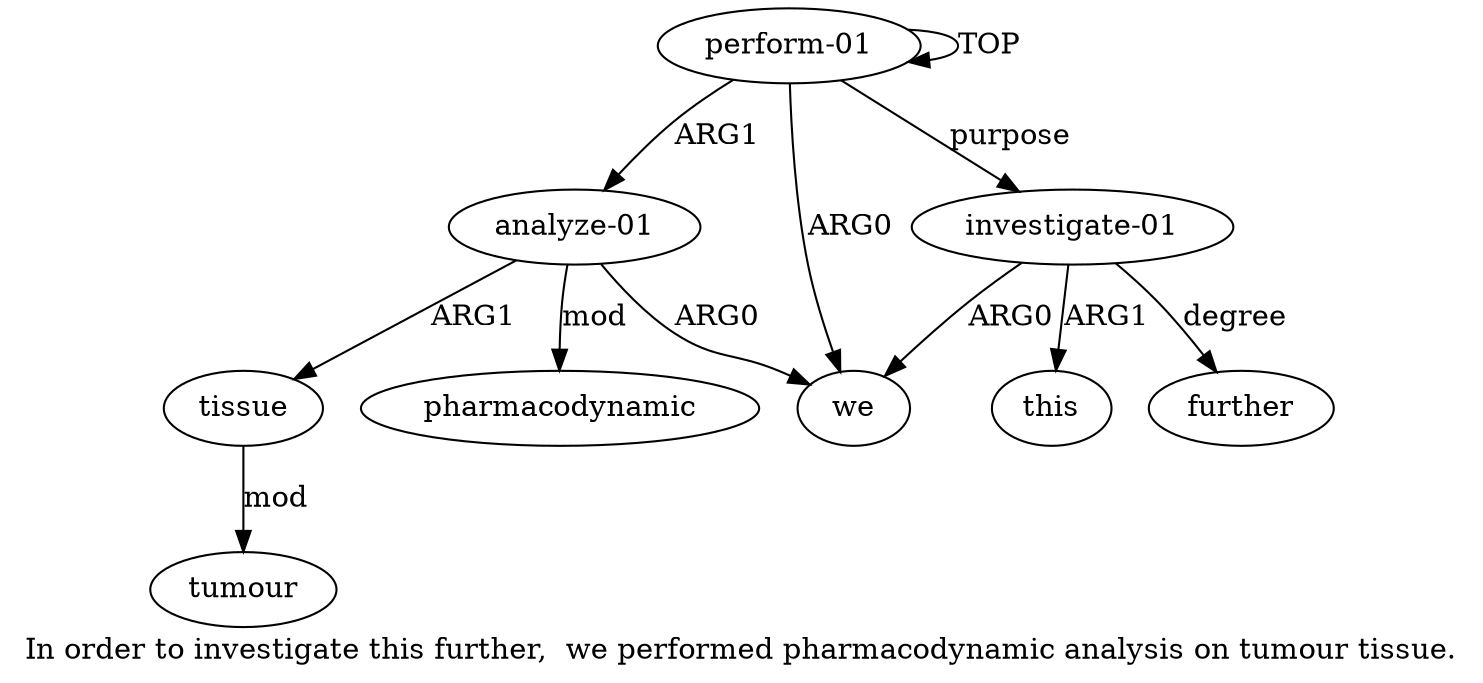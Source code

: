 digraph  {
	graph [label="In order to investigate this further,  we performed pharmacodynamic analysis on tumour tissue."];
	node [label="\N"];
	a1	 [color=black,
		gold_ind=1,
		gold_label=we,
		label=we,
		test_ind=1,
		test_label=we];
	a0	 [color=black,
		gold_ind=0,
		gold_label="perform-01",
		label="perform-01",
		test_ind=0,
		test_label="perform-01"];
	a0 -> a1 [key=0,
	color=black,
	gold_label=ARG0,
	label=ARG0,
	test_label=ARG0];
a0 -> a0 [key=0,
color=black,
gold_label=TOP,
label=TOP,
test_label=TOP];
a2 [color=black,
gold_ind=2,
gold_label="analyze-01",
label="analyze-01",
test_ind=2,
test_label="analyze-01"];
a0 -> a2 [key=0,
color=black,
gold_label=ARG1,
label=ARG1,
test_label=ARG1];
a6 [color=black,
gold_ind=6,
gold_label="investigate-01",
label="investigate-01",
test_ind=6,
test_label="investigate-01"];
a0 -> a6 [key=0,
color=black,
gold_label=purpose,
label=purpose,
test_label=purpose];
a3 [color=black,
gold_ind=3,
gold_label=tissue,
label=tissue,
test_ind=3,
test_label=tissue];
a4 [color=black,
gold_ind=4,
gold_label=tumour,
label=tumour,
test_ind=4,
test_label=tumour];
a3 -> a4 [key=0,
color=black,
gold_label=mod,
label=mod,
test_label=mod];
a2 -> a1 [key=0,
color=black,
gold_label=ARG0,
label=ARG0,
test_label=ARG0];
a2 -> a3 [key=0,
color=black,
gold_label=ARG1,
label=ARG1,
test_label=ARG1];
a5 [color=black,
gold_ind=5,
gold_label=pharmacodynamic,
label=pharmacodynamic,
test_ind=5,
test_label=pharmacodynamic];
a2 -> a5 [key=0,
color=black,
gold_label=mod,
label=mod,
test_label=mod];
a7 [color=black,
gold_ind=7,
gold_label=this,
label=this,
test_ind=7,
test_label=this];
a6 -> a1 [key=0,
color=black,
gold_label=ARG0,
label=ARG0,
test_label=ARG0];
a6 -> a7 [key=0,
color=black,
gold_label=ARG1,
label=ARG1,
test_label=ARG1];
a8 [color=black,
gold_ind=8,
gold_label=further,
label=further,
test_ind=8,
test_label=further];
a6 -> a8 [key=0,
color=black,
gold_label=degree,
label=degree,
test_label=degree];
}

